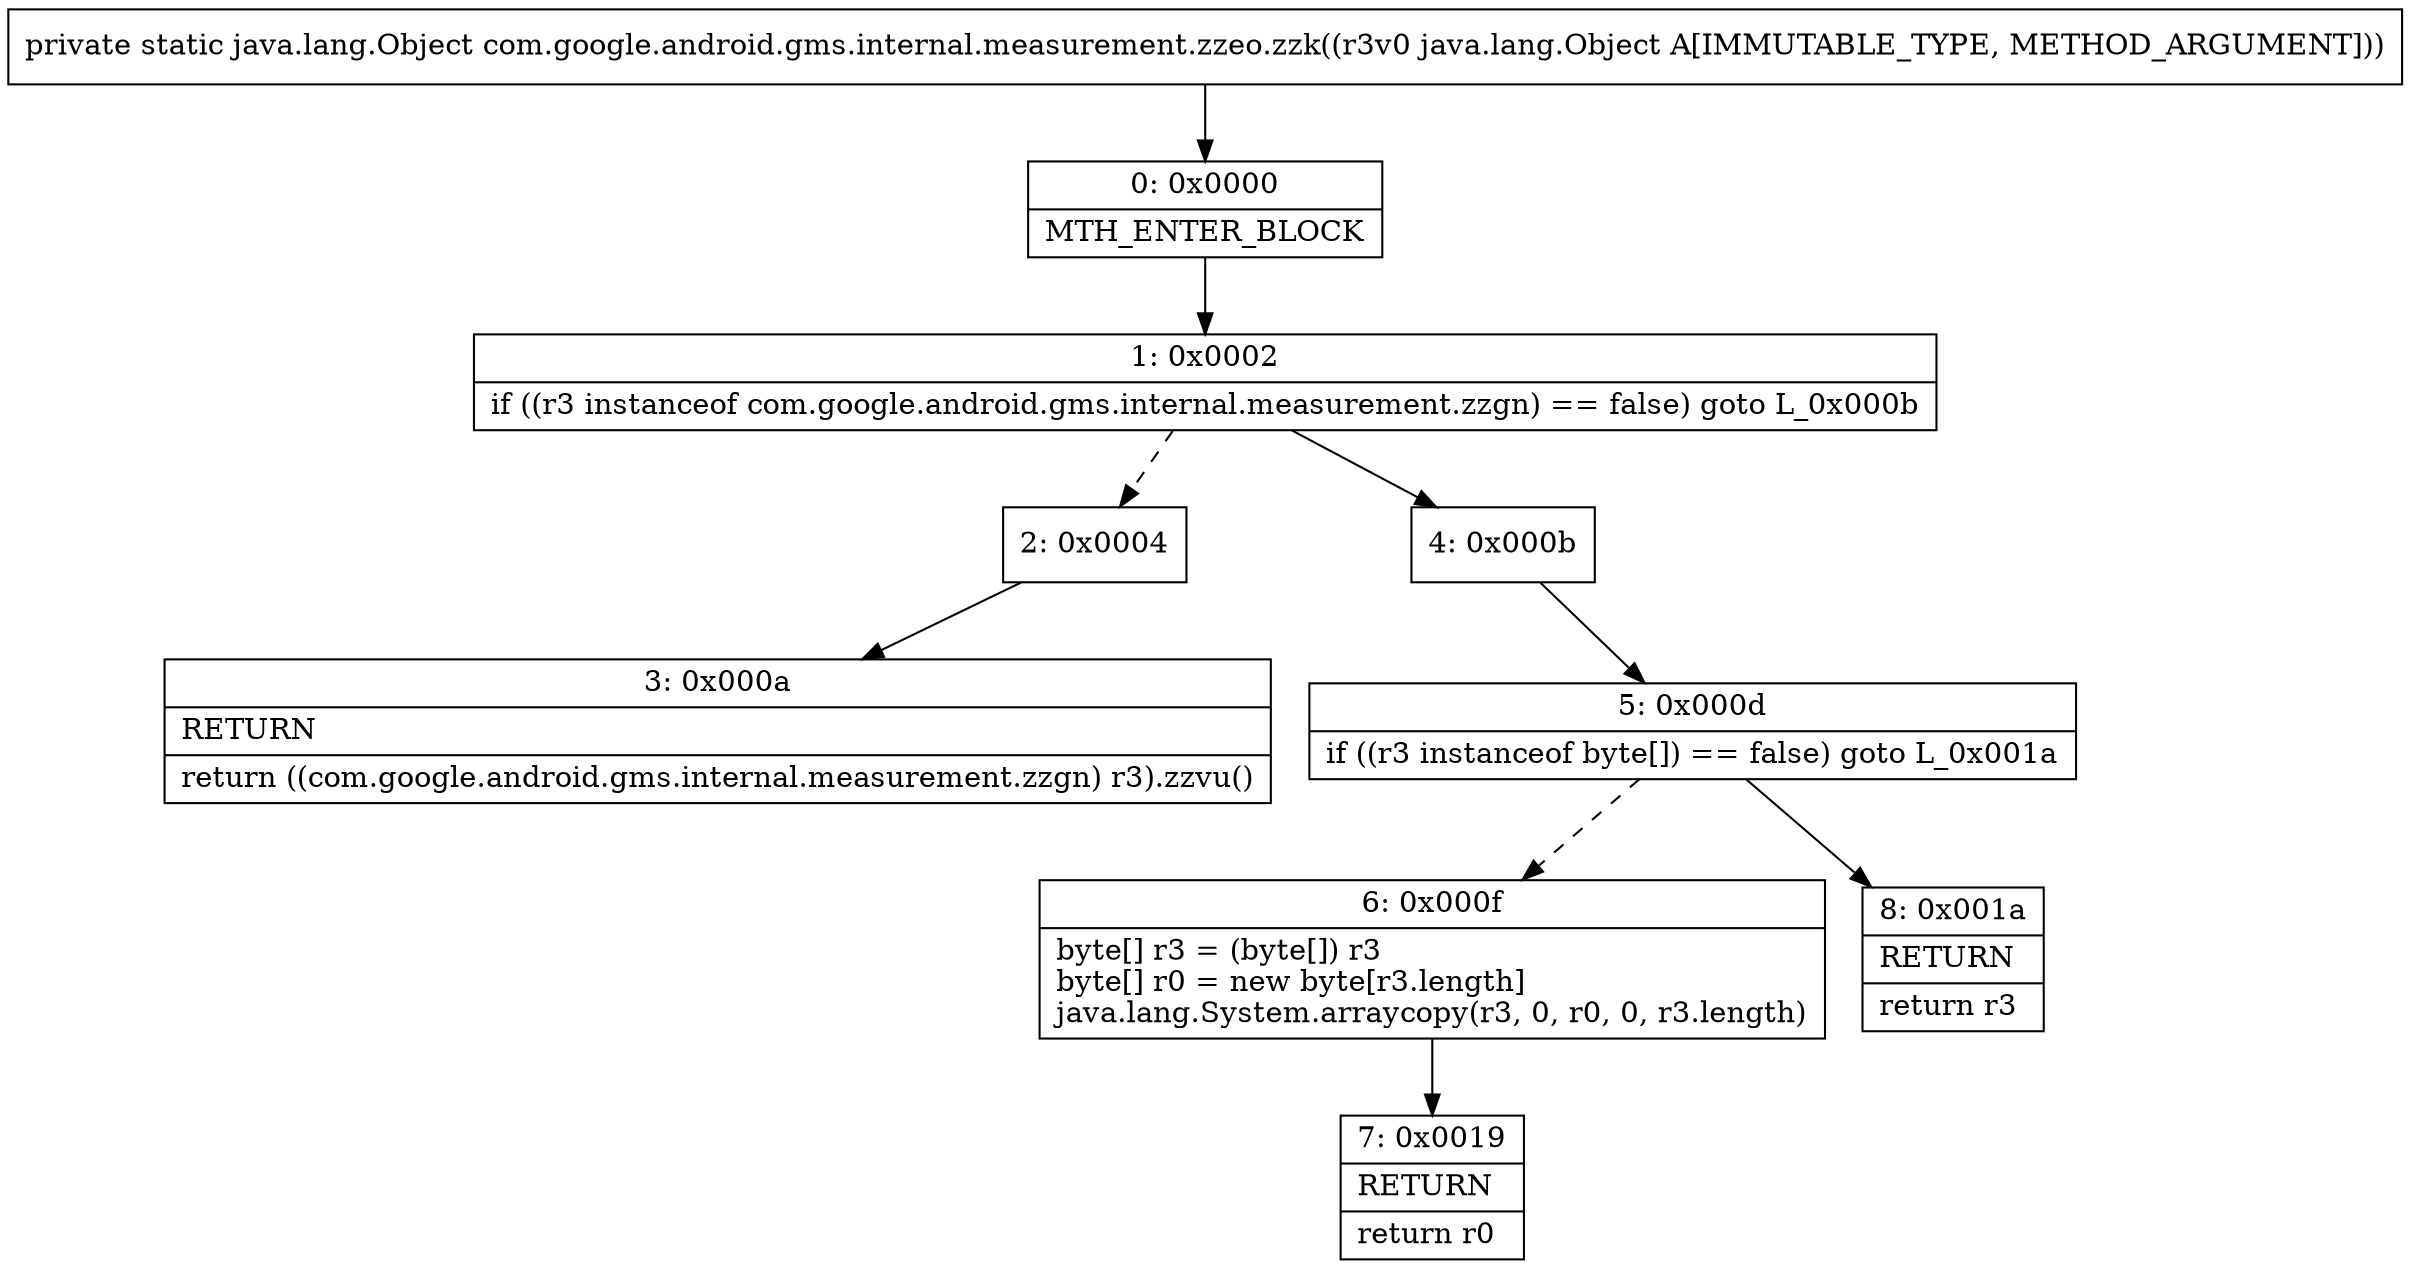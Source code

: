 digraph "CFG forcom.google.android.gms.internal.measurement.zzeo.zzk(Ljava\/lang\/Object;)Ljava\/lang\/Object;" {
Node_0 [shape=record,label="{0\:\ 0x0000|MTH_ENTER_BLOCK\l}"];
Node_1 [shape=record,label="{1\:\ 0x0002|if ((r3 instanceof com.google.android.gms.internal.measurement.zzgn) == false) goto L_0x000b\l}"];
Node_2 [shape=record,label="{2\:\ 0x0004}"];
Node_3 [shape=record,label="{3\:\ 0x000a|RETURN\l|return ((com.google.android.gms.internal.measurement.zzgn) r3).zzvu()\l}"];
Node_4 [shape=record,label="{4\:\ 0x000b}"];
Node_5 [shape=record,label="{5\:\ 0x000d|if ((r3 instanceof byte[]) == false) goto L_0x001a\l}"];
Node_6 [shape=record,label="{6\:\ 0x000f|byte[] r3 = (byte[]) r3\lbyte[] r0 = new byte[r3.length]\ljava.lang.System.arraycopy(r3, 0, r0, 0, r3.length)\l}"];
Node_7 [shape=record,label="{7\:\ 0x0019|RETURN\l|return r0\l}"];
Node_8 [shape=record,label="{8\:\ 0x001a|RETURN\l|return r3\l}"];
MethodNode[shape=record,label="{private static java.lang.Object com.google.android.gms.internal.measurement.zzeo.zzk((r3v0 java.lang.Object A[IMMUTABLE_TYPE, METHOD_ARGUMENT])) }"];
MethodNode -> Node_0;
Node_0 -> Node_1;
Node_1 -> Node_2[style=dashed];
Node_1 -> Node_4;
Node_2 -> Node_3;
Node_4 -> Node_5;
Node_5 -> Node_6[style=dashed];
Node_5 -> Node_8;
Node_6 -> Node_7;
}

